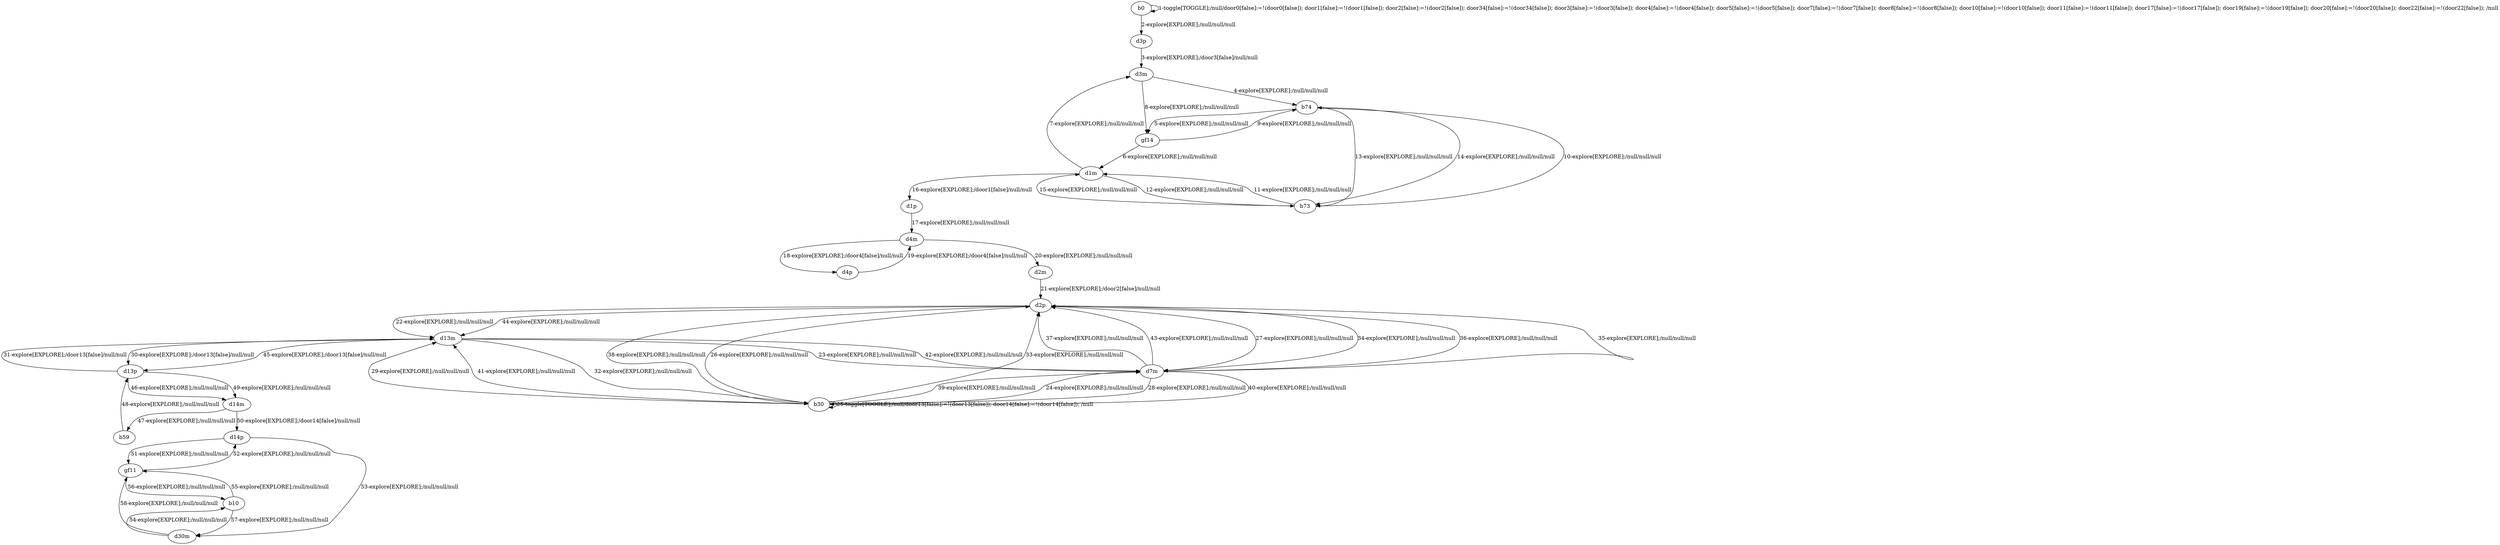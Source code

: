 # Total number of goals covered by this test: 1
# d30m --> gf11

digraph g {
"b0" -> "b0" [label = "1-toggle[TOGGLE];/null/door0[false]:=!(door0[false]); door1[false]:=!(door1[false]); door2[false]:=!(door2[false]); door34[false]:=!(door34[false]); door3[false]:=!(door3[false]); door4[false]:=!(door4[false]); door5[false]:=!(door5[false]); door7[false]:=!(door7[false]); door8[false]:=!(door8[false]); door10[false]:=!(door10[false]); door11[false]:=!(door11[false]); door17[false]:=!(door17[false]); door19[false]:=!(door19[false]); door20[false]:=!(door20[false]); door22[false]:=!(door22[false]); /null"];
"b0" -> "d3p" [label = "2-explore[EXPLORE];/null/null/null"];
"d3p" -> "d3m" [label = "3-explore[EXPLORE];/door3[false]/null/null"];
"d3m" -> "b74" [label = "4-explore[EXPLORE];/null/null/null"];
"b74" -> "gf14" [label = "5-explore[EXPLORE];/null/null/null"];
"gf14" -> "d1m" [label = "6-explore[EXPLORE];/null/null/null"];
"d1m" -> "d3m" [label = "7-explore[EXPLORE];/null/null/null"];
"d3m" -> "gf14" [label = "8-explore[EXPLORE];/null/null/null"];
"gf14" -> "b74" [label = "9-explore[EXPLORE];/null/null/null"];
"b74" -> "b73" [label = "10-explore[EXPLORE];/null/null/null"];
"b73" -> "d1m" [label = "11-explore[EXPLORE];/null/null/null"];
"d1m" -> "b73" [label = "12-explore[EXPLORE];/null/null/null"];
"b73" -> "b74" [label = "13-explore[EXPLORE];/null/null/null"];
"b74" -> "b73" [label = "14-explore[EXPLORE];/null/null/null"];
"b73" -> "d1m" [label = "15-explore[EXPLORE];/null/null/null"];
"d1m" -> "d1p" [label = "16-explore[EXPLORE];/door1[false]/null/null"];
"d1p" -> "d4m" [label = "17-explore[EXPLORE];/null/null/null"];
"d4m" -> "d4p" [label = "18-explore[EXPLORE];/door4[false]/null/null"];
"d4p" -> "d4m" [label = "19-explore[EXPLORE];/door4[false]/null/null"];
"d4m" -> "d2m" [label = "20-explore[EXPLORE];/null/null/null"];
"d2m" -> "d2p" [label = "21-explore[EXPLORE];/door2[false]/null/null"];
"d2p" -> "d13m" [label = "22-explore[EXPLORE];/null/null/null"];
"d13m" -> "d7m" [label = "23-explore[EXPLORE];/null/null/null"];
"d7m" -> "b30" [label = "24-explore[EXPLORE];/null/null/null"];
"b30" -> "b30" [label = "25-toggle[TOGGLE];/null/door13[false]:=!(door13[false]); door14[false]:=!(door14[false]); /null"];
"b30" -> "d2p" [label = "26-explore[EXPLORE];/null/null/null"];
"d2p" -> "d7m" [label = "27-explore[EXPLORE];/null/null/null"];
"d7m" -> "b30" [label = "28-explore[EXPLORE];/null/null/null"];
"b30" -> "d13m" [label = "29-explore[EXPLORE];/null/null/null"];
"d13m" -> "d13p" [label = "30-explore[EXPLORE];/door13[false]/null/null"];
"d13p" -> "d13m" [label = "31-explore[EXPLORE];/door13[false]/null/null"];
"d13m" -> "b30" [label = "32-explore[EXPLORE];/null/null/null"];
"b30" -> "d2p" [label = "33-explore[EXPLORE];/null/null/null"];
"d2p" -> "d7m" [label = "34-explore[EXPLORE];/null/null/null"];
"d7m" -> "d2p" [label = "35-explore[EXPLORE];/null/null/null"];
"d2p" -> "d7m" [label = "36-explore[EXPLORE];/null/null/null"];
"d7m" -> "d2p" [label = "37-explore[EXPLORE];/null/null/null"];
"d2p" -> "b30" [label = "38-explore[EXPLORE];/null/null/null"];
"b30" -> "d7m" [label = "39-explore[EXPLORE];/null/null/null"];
"d7m" -> "b30" [label = "40-explore[EXPLORE];/null/null/null"];
"b30" -> "d13m" [label = "41-explore[EXPLORE];/null/null/null"];
"d13m" -> "d7m" [label = "42-explore[EXPLORE];/null/null/null"];
"d7m" -> "d2p" [label = "43-explore[EXPLORE];/null/null/null"];
"d2p" -> "d13m" [label = "44-explore[EXPLORE];/null/null/null"];
"d13m" -> "d13p" [label = "45-explore[EXPLORE];/door13[false]/null/null"];
"d13p" -> "d14m" [label = "46-explore[EXPLORE];/null/null/null"];
"d14m" -> "b59" [label = "47-explore[EXPLORE];/null/null/null"];
"b59" -> "d13p" [label = "48-explore[EXPLORE];/null/null/null"];
"d13p" -> "d14m" [label = "49-explore[EXPLORE];/null/null/null"];
"d14m" -> "d14p" [label = "50-explore[EXPLORE];/door14[false]/null/null"];
"d14p" -> "gf11" [label = "51-explore[EXPLORE];/null/null/null"];
"gf11" -> "d14p" [label = "52-explore[EXPLORE];/null/null/null"];
"d14p" -> "d30m" [label = "53-explore[EXPLORE];/null/null/null"];
"d30m" -> "b10" [label = "54-explore[EXPLORE];/null/null/null"];
"b10" -> "gf11" [label = "55-explore[EXPLORE];/null/null/null"];
"gf11" -> "b10" [label = "56-explore[EXPLORE];/null/null/null"];
"b10" -> "d30m" [label = "57-explore[EXPLORE];/null/null/null"];
"d30m" -> "gf11" [label = "58-explore[EXPLORE];/null/null/null"];
}